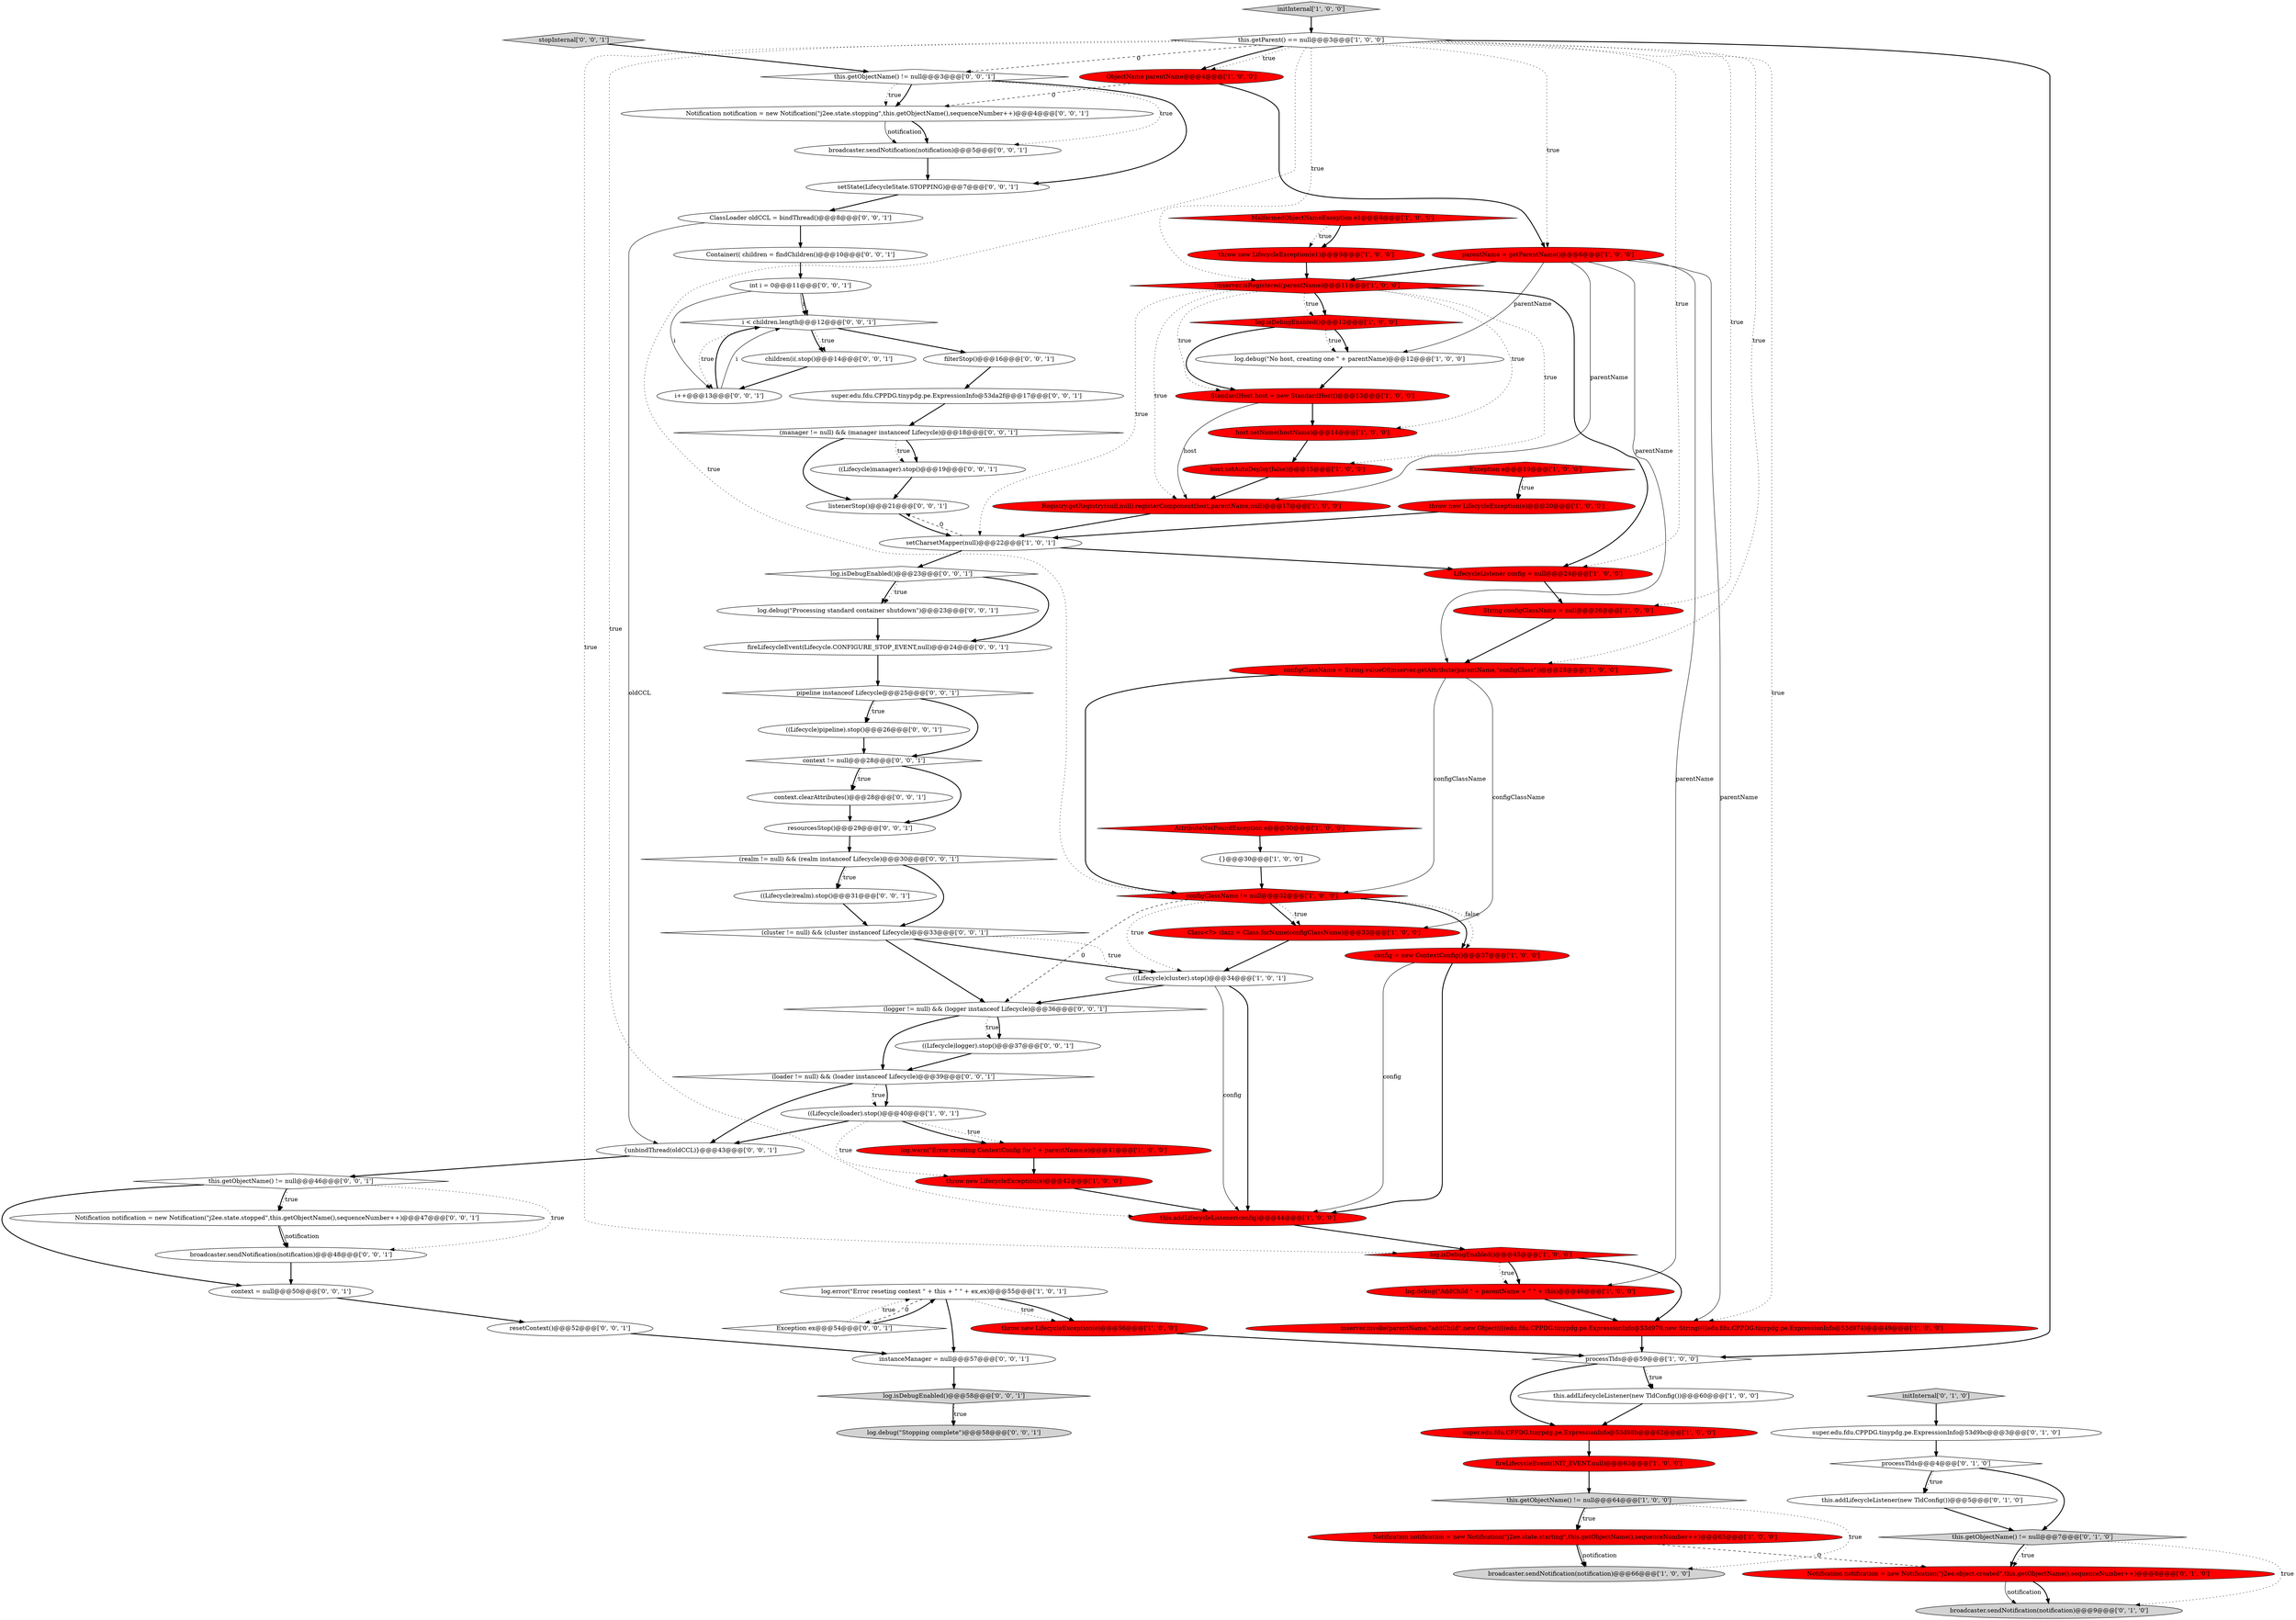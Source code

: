 digraph {
67 [style = filled, label = "(manager != null) && (manager instanceof Lifecycle)@@@18@@@['0', '0', '1']", fillcolor = white, shape = diamond image = "AAA0AAABBB3BBB"];
53 [style = filled, label = "(loader != null) && (loader instanceof Lifecycle)@@@39@@@['0', '0', '1']", fillcolor = white, shape = diamond image = "AAA0AAABBB3BBB"];
44 [style = filled, label = "this.getObjectName() != null@@@7@@@['0', '1', '0']", fillcolor = lightgray, shape = diamond image = "AAA0AAABBB2BBB"];
6 [style = filled, label = "log.isDebugEnabled()@@@12@@@['1', '0', '0']", fillcolor = red, shape = diamond image = "AAA1AAABBB1BBB"];
28 [style = filled, label = "MalformedObjectNameException e1@@@8@@@['1', '0', '0']", fillcolor = red, shape = diamond image = "AAA1AAABBB1BBB"];
54 [style = filled, label = "log.isDebugEnabled()@@@23@@@['0', '0', '1']", fillcolor = white, shape = diamond image = "AAA0AAABBB3BBB"];
61 [style = filled, label = "this.getObjectName() != null@@@3@@@['0', '0', '1']", fillcolor = white, shape = diamond image = "AAA0AAABBB3BBB"];
70 [style = filled, label = "pipeline instanceof Lifecycle@@@25@@@['0', '0', '1']", fillcolor = white, shape = diamond image = "AAA0AAABBB3BBB"];
72 [style = filled, label = "Notification notification = new Notification(\"j2ee.state.stopping\",this.getObjectName(),sequenceNumber++)@@@4@@@['0', '0', '1']", fillcolor = white, shape = ellipse image = "AAA0AAABBB3BBB"];
82 [style = filled, label = "context != null@@@28@@@['0', '0', '1']", fillcolor = white, shape = diamond image = "AAA0AAABBB3BBB"];
11 [style = filled, label = "broadcaster.sendNotification(notification)@@@66@@@['1', '0', '0']", fillcolor = lightgray, shape = ellipse image = "AAA0AAABBB1BBB"];
22 [style = filled, label = "StandardHost host = new StandardHost()@@@13@@@['1', '0', '0']", fillcolor = red, shape = ellipse image = "AAA1AAABBB1BBB"];
48 [style = filled, label = "int i = 0@@@11@@@['0', '0', '1']", fillcolor = white, shape = ellipse image = "AAA0AAABBB3BBB"];
69 [style = filled, label = "fireLifecycleEvent(Lifecycle.CONFIGURE_STOP_EVENT,null)@@@24@@@['0', '0', '1']", fillcolor = white, shape = ellipse image = "AAA0AAABBB3BBB"];
2 [style = filled, label = "ObjectName parentName@@@4@@@['1', '0', '0']", fillcolor = red, shape = ellipse image = "AAA1AAABBB1BBB"];
85 [style = filled, label = "Container(( children = findChildren()@@@10@@@['0', '0', '1']", fillcolor = white, shape = ellipse image = "AAA0AAABBB3BBB"];
10 [style = filled, label = "{}@@@30@@@['1', '0', '0']", fillcolor = white, shape = ellipse image = "AAA0AAABBB1BBB"];
23 [style = filled, label = "setCharsetMapper(null)@@@22@@@['1', '0', '1']", fillcolor = white, shape = ellipse image = "AAA0AAABBB1BBB"];
47 [style = filled, label = "super.edu.fdu.CPPDG.tinypdg.pe.ExpressionInfo@53d9bc@@@3@@@['0', '1', '0']", fillcolor = white, shape = ellipse image = "AAA0AAABBB2BBB"];
40 [style = filled, label = "this.getObjectName() != null@@@64@@@['1', '0', '0']", fillcolor = lightgray, shape = diamond image = "AAA0AAABBB1BBB"];
18 [style = filled, label = "configClassName != null@@@32@@@['1', '0', '0']", fillcolor = red, shape = diamond image = "AAA1AAABBB1BBB"];
74 [style = filled, label = "super.edu.fdu.CPPDG.tinypdg.pe.ExpressionInfo@53da2f@@@17@@@['0', '0', '1']", fillcolor = white, shape = ellipse image = "AAA0AAABBB3BBB"];
20 [style = filled, label = "log.debug(\"AddChild \" + parentName + \" \" + this)@@@46@@@['1', '0', '0']", fillcolor = red, shape = ellipse image = "AAA1AAABBB1BBB"];
58 [style = filled, label = "log.debug(\"Stopping complete\")@@@58@@@['0', '0', '1']", fillcolor = lightgray, shape = ellipse image = "AAA0AAABBB3BBB"];
83 [style = filled, label = "instanceManager = null@@@57@@@['0', '0', '1']", fillcolor = white, shape = ellipse image = "AAA0AAABBB3BBB"];
12 [style = filled, label = "log.error(\"Error reseting context \" + this + \" \" + ex,ex)@@@55@@@['1', '0', '1']", fillcolor = white, shape = ellipse image = "AAA0AAABBB1BBB"];
3 [style = filled, label = "LifecycleListener config = null@@@24@@@['1', '0', '0']", fillcolor = red, shape = ellipse image = "AAA1AAABBB1BBB"];
32 [style = filled, label = "throw new LifecycleException(e)@@@42@@@['1', '0', '0']", fillcolor = red, shape = ellipse image = "AAA1AAABBB1BBB"];
79 [style = filled, label = "filterStop()@@@16@@@['0', '0', '1']", fillcolor = white, shape = ellipse image = "AAA0AAABBB3BBB"];
5 [style = filled, label = "processTlds@@@59@@@['1', '0', '0']", fillcolor = white, shape = diamond image = "AAA0AAABBB1BBB"];
13 [style = filled, label = "log.warn(\"Error creating ContextConfig for \" + parentName,e)@@@41@@@['1', '0', '0']", fillcolor = red, shape = ellipse image = "AAA1AAABBB1BBB"];
46 [style = filled, label = "initInternal['0', '1', '0']", fillcolor = lightgray, shape = diamond image = "AAA0AAABBB2BBB"];
51 [style = filled, label = "children(i(.stop()@@@14@@@['0', '0', '1']", fillcolor = white, shape = ellipse image = "AAA0AAABBB3BBB"];
63 [style = filled, label = "setState(LifecycleState.STOPPING)@@@7@@@['0', '0', '1']", fillcolor = white, shape = ellipse image = "AAA0AAABBB3BBB"];
39 [style = filled, label = "String configClassName = null@@@26@@@['1', '0', '0']", fillcolor = red, shape = ellipse image = "AAA1AAABBB1BBB"];
37 [style = filled, label = "config = new ContextConfig()@@@37@@@['1', '0', '0']", fillcolor = red, shape = ellipse image = "AAA1AAABBB1BBB"];
66 [style = filled, label = "(realm != null) && (realm instanceof Lifecycle)@@@30@@@['0', '0', '1']", fillcolor = white, shape = diamond image = "AAA0AAABBB3BBB"];
35 [style = filled, label = "AttributeNotFoundException e@@@30@@@['1', '0', '0']", fillcolor = red, shape = diamond image = "AAA1AAABBB1BBB"];
76 [style = filled, label = "broadcaster.sendNotification(notification)@@@5@@@['0', '0', '1']", fillcolor = white, shape = ellipse image = "AAA0AAABBB3BBB"];
59 [style = filled, label = "i < children.length@@@12@@@['0', '0', '1']", fillcolor = white, shape = diamond image = "AAA0AAABBB3BBB"];
52 [style = filled, label = "Exception ex@@@54@@@['0', '0', '1']", fillcolor = white, shape = diamond image = "AAA0AAABBB3BBB"];
55 [style = filled, label = "stopInternal['0', '0', '1']", fillcolor = lightgray, shape = diamond image = "AAA0AAABBB3BBB"];
68 [style = filled, label = "listenerStop()@@@21@@@['0', '0', '1']", fillcolor = white, shape = ellipse image = "AAA0AAABBB3BBB"];
0 [style = filled, label = "log.debug(\"No host, creating one \" + parentName)@@@12@@@['1', '0', '0']", fillcolor = white, shape = ellipse image = "AAA0AAABBB1BBB"];
41 [style = filled, label = "this.addLifecycleListener(new TldConfig())@@@5@@@['0', '1', '0']", fillcolor = white, shape = ellipse image = "AAA0AAABBB2BBB"];
15 [style = filled, label = "this.addLifecycleListener(new TldConfig())@@@60@@@['1', '0', '0']", fillcolor = white, shape = ellipse image = "AAA0AAABBB1BBB"];
9 [style = filled, label = "parentName = getParentName()@@@6@@@['1', '0', '0']", fillcolor = red, shape = ellipse image = "AAA1AAABBB1BBB"];
87 [style = filled, label = "{unbindThread(oldCCL)}@@@43@@@['0', '0', '1']", fillcolor = white, shape = ellipse image = "AAA0AAABBB3BBB"];
14 [style = filled, label = "!mserver.isRegistered(parentName)@@@11@@@['1', '0', '0']", fillcolor = red, shape = diamond image = "AAA1AAABBB1BBB"];
56 [style = filled, label = "((Lifecycle)logger).stop()@@@37@@@['0', '0', '1']", fillcolor = white, shape = ellipse image = "AAA0AAABBB3BBB"];
78 [style = filled, label = "(cluster != null) && (cluster instanceof Lifecycle)@@@33@@@['0', '0', '1']", fillcolor = white, shape = diamond image = "AAA0AAABBB3BBB"];
65 [style = filled, label = "context.clearAttributes()@@@28@@@['0', '0', '1']", fillcolor = white, shape = ellipse image = "AAA0AAABBB3BBB"];
7 [style = filled, label = "Registry.getRegistry(null,null).registerComponent(host,parentName,null)@@@17@@@['1', '0', '0']", fillcolor = red, shape = ellipse image = "AAA1AAABBB1BBB"];
26 [style = filled, label = "Exception e@@@19@@@['1', '0', '0']", fillcolor = red, shape = diamond image = "AAA1AAABBB1BBB"];
36 [style = filled, label = "this.getParent() == null@@@3@@@['1', '0', '0']", fillcolor = white, shape = diamond image = "AAA0AAABBB1BBB"];
71 [style = filled, label = "((Lifecycle)realm).stop()@@@31@@@['0', '0', '1']", fillcolor = white, shape = ellipse image = "AAA0AAABBB3BBB"];
27 [style = filled, label = "host.setAutoDeploy(false)@@@15@@@['1', '0', '0']", fillcolor = red, shape = ellipse image = "AAA1AAABBB1BBB"];
57 [style = filled, label = "ClassLoader oldCCL = bindThread()@@@8@@@['0', '0', '1']", fillcolor = white, shape = ellipse image = "AAA0AAABBB3BBB"];
43 [style = filled, label = "processTlds@@@4@@@['0', '1', '0']", fillcolor = white, shape = diamond image = "AAA0AAABBB2BBB"];
30 [style = filled, label = "host.setName(hostName)@@@14@@@['1', '0', '0']", fillcolor = red, shape = ellipse image = "AAA1AAABBB1BBB"];
80 [style = filled, label = "this.getObjectName() != null@@@46@@@['0', '0', '1']", fillcolor = white, shape = diamond image = "AAA0AAABBB3BBB"];
38 [style = filled, label = "this.addLifecycleListener(config)@@@44@@@['1', '0', '0']", fillcolor = red, shape = ellipse image = "AAA1AAABBB1BBB"];
1 [style = filled, label = "fireLifecycleEvent(INIT_EVENT,null)@@@63@@@['1', '0', '0']", fillcolor = red, shape = ellipse image = "AAA1AAABBB1BBB"];
49 [style = filled, label = "broadcaster.sendNotification(notification)@@@48@@@['0', '0', '1']", fillcolor = white, shape = ellipse image = "AAA0AAABBB3BBB"];
29 [style = filled, label = "throw new LifecycleException(e)@@@56@@@['1', '0', '0']", fillcolor = red, shape = ellipse image = "AAA1AAABBB1BBB"];
16 [style = filled, label = "throw new LifecycleException(e1)@@@9@@@['1', '0', '0']", fillcolor = red, shape = ellipse image = "AAA1AAABBB1BBB"];
75 [style = filled, label = "log.isDebugEnabled()@@@58@@@['0', '0', '1']", fillcolor = lightgray, shape = diamond image = "AAA0AAABBB3BBB"];
17 [style = filled, label = "Notification notification = new Notification(\"j2ee.state.starting\",this.getObjectName(),sequenceNumber++)@@@65@@@['1', '0', '0']", fillcolor = red, shape = ellipse image = "AAA1AAABBB1BBB"];
42 [style = filled, label = "Notification notification = new Notification(\"j2ee.object.created\",this.getObjectName(),sequenceNumber++)@@@8@@@['0', '1', '0']", fillcolor = red, shape = ellipse image = "AAA1AAABBB2BBB"];
60 [style = filled, label = "Notification notification = new Notification(\"j2ee.state.stopped\",this.getObjectName(),sequenceNumber++)@@@47@@@['0', '0', '1']", fillcolor = white, shape = ellipse image = "AAA0AAABBB3BBB"];
31 [style = filled, label = "configClassName = String.valueOf(mserver.getAttribute(parentName,\"configClass\"))@@@28@@@['1', '0', '0']", fillcolor = red, shape = ellipse image = "AAA1AAABBB1BBB"];
24 [style = filled, label = "throw new LifecycleException(e)@@@20@@@['1', '0', '0']", fillcolor = red, shape = ellipse image = "AAA1AAABBB1BBB"];
8 [style = filled, label = "mserver.invoke(parentName,\"addChild\",new Object((((edu.fdu.CPPDG.tinypdg.pe.ExpressionInfo@53d970,new String((((edu.fdu.CPPDG.tinypdg.pe.ExpressionInfo@53d974)@@@49@@@['1', '0', '0']", fillcolor = red, shape = ellipse image = "AAA1AAABBB1BBB"];
73 [style = filled, label = "i++@@@13@@@['0', '0', '1']", fillcolor = white, shape = ellipse image = "AAA0AAABBB3BBB"];
81 [style = filled, label = "log.debug(\"Processing standard container shutdown\")@@@23@@@['0', '0', '1']", fillcolor = white, shape = ellipse image = "AAA0AAABBB3BBB"];
21 [style = filled, label = "log.isDebugEnabled()@@@45@@@['1', '0', '0']", fillcolor = red, shape = diamond image = "AAA1AAABBB1BBB"];
45 [style = filled, label = "broadcaster.sendNotification(notification)@@@9@@@['0', '1', '0']", fillcolor = lightgray, shape = ellipse image = "AAA0AAABBB2BBB"];
77 [style = filled, label = "(logger != null) && (logger instanceof Lifecycle)@@@36@@@['0', '0', '1']", fillcolor = white, shape = diamond image = "AAA0AAABBB3BBB"];
25 [style = filled, label = "initInternal['1', '0', '0']", fillcolor = lightgray, shape = diamond image = "AAA0AAABBB1BBB"];
84 [style = filled, label = "((Lifecycle)pipeline).stop()@@@26@@@['0', '0', '1']", fillcolor = white, shape = ellipse image = "AAA0AAABBB3BBB"];
19 [style = filled, label = "Class<?> clazz = Class.forName(configClassName)@@@33@@@['1', '0', '0']", fillcolor = red, shape = ellipse image = "AAA1AAABBB1BBB"];
34 [style = filled, label = "((Lifecycle)loader).stop()@@@40@@@['1', '0', '1']", fillcolor = white, shape = ellipse image = "AAA0AAABBB1BBB"];
33 [style = filled, label = "super.edu.fdu.CPPDG.tinypdg.pe.ExpressionInfo@53d98b@@@62@@@['1', '0', '0']", fillcolor = red, shape = ellipse image = "AAA1AAABBB1BBB"];
62 [style = filled, label = "resourcesStop()@@@29@@@['0', '0', '1']", fillcolor = white, shape = ellipse image = "AAA0AAABBB3BBB"];
4 [style = filled, label = "((Lifecycle)cluster).stop()@@@34@@@['1', '0', '1']", fillcolor = white, shape = ellipse image = "AAA0AAABBB1BBB"];
86 [style = filled, label = "((Lifecycle)manager).stop()@@@19@@@['0', '0', '1']", fillcolor = white, shape = ellipse image = "AAA0AAABBB3BBB"];
50 [style = filled, label = "context = null@@@50@@@['0', '0', '1']", fillcolor = white, shape = ellipse image = "AAA0AAABBB3BBB"];
64 [style = filled, label = "resetContext()@@@52@@@['0', '0', '1']", fillcolor = white, shape = ellipse image = "AAA0AAABBB3BBB"];
67->86 [style = bold, label=""];
36->8 [style = dotted, label="true"];
14->3 [style = bold, label=""];
29->5 [style = bold, label=""];
22->7 [style = solid, label="host"];
61->76 [style = dotted, label="true"];
6->22 [style = bold, label=""];
42->45 [style = bold, label=""];
83->75 [style = bold, label=""];
65->62 [style = bold, label=""];
21->8 [style = bold, label=""];
28->16 [style = dotted, label="true"];
59->51 [style = bold, label=""];
34->87 [style = bold, label=""];
5->15 [style = bold, label=""];
14->22 [style = dotted, label="true"];
36->21 [style = dotted, label="true"];
23->68 [style = dashed, label="0"];
36->38 [style = dotted, label="true"];
22->30 [style = bold, label=""];
78->4 [style = bold, label=""];
82->65 [style = bold, label=""];
74->67 [style = bold, label=""];
48->59 [style = solid, label="i"];
42->45 [style = solid, label="notification"];
80->50 [style = bold, label=""];
36->39 [style = dotted, label="true"];
53->34 [style = bold, label=""];
39->31 [style = bold, label=""];
37->38 [style = bold, label=""];
36->2 [style = bold, label=""];
80->60 [style = bold, label=""];
26->24 [style = dotted, label="true"];
27->7 [style = bold, label=""];
14->7 [style = dotted, label="true"];
67->68 [style = bold, label=""];
9->14 [style = bold, label=""];
16->14 [style = bold, label=""];
3->39 [style = bold, label=""];
35->10 [style = bold, label=""];
6->0 [style = dotted, label="true"];
81->69 [style = bold, label=""];
43->44 [style = bold, label=""];
56->53 [style = bold, label=""];
53->34 [style = dotted, label="true"];
31->18 [style = solid, label="configClassName"];
36->14 [style = dotted, label="true"];
17->11 [style = solid, label="notification"];
34->13 [style = dotted, label="true"];
4->38 [style = bold, label=""];
21->20 [style = dotted, label="true"];
13->32 [style = bold, label=""];
70->82 [style = bold, label=""];
9->8 [style = solid, label="parentName"];
5->33 [style = bold, label=""];
66->78 [style = bold, label=""];
25->36 [style = bold, label=""];
30->27 [style = bold, label=""];
18->19 [style = bold, label=""];
36->2 [style = dotted, label="true"];
54->81 [style = bold, label=""];
23->3 [style = bold, label=""];
47->43 [style = bold, label=""];
2->9 [style = bold, label=""];
14->27 [style = dotted, label="true"];
26->24 [style = bold, label=""];
70->84 [style = bold, label=""];
36->31 [style = dotted, label="true"];
77->56 [style = dotted, label="true"];
59->51 [style = dotted, label="true"];
73->59 [style = bold, label=""];
20->8 [style = bold, label=""];
52->12 [style = bold, label=""];
12->29 [style = bold, label=""];
18->77 [style = dashed, label="0"];
44->42 [style = dotted, label="true"];
36->3 [style = dotted, label="true"];
82->62 [style = bold, label=""];
52->12 [style = dotted, label="true"];
7->23 [style = bold, label=""];
9->20 [style = solid, label="parentName"];
53->87 [style = bold, label=""];
40->17 [style = bold, label=""];
66->71 [style = bold, label=""];
51->73 [style = bold, label=""];
61->63 [style = bold, label=""];
14->6 [style = bold, label=""];
71->78 [style = bold, label=""];
61->72 [style = bold, label=""];
40->17 [style = dotted, label="true"];
44->45 [style = dotted, label="true"];
15->33 [style = bold, label=""];
86->68 [style = bold, label=""];
18->37 [style = bold, label=""];
31->19 [style = solid, label="configClassName"];
10->18 [style = bold, label=""];
23->54 [style = bold, label=""];
44->42 [style = bold, label=""];
82->65 [style = dotted, label="true"];
57->87 [style = solid, label="oldCCL"];
9->31 [style = solid, label="parentName"];
18->19 [style = dotted, label="true"];
63->57 [style = bold, label=""];
80->49 [style = dotted, label="true"];
14->23 [style = dotted, label="true"];
37->38 [style = solid, label="config"];
62->66 [style = bold, label=""];
61->72 [style = dotted, label="true"];
17->42 [style = dashed, label="0"];
5->15 [style = dotted, label="true"];
48->73 [style = solid, label="i"];
67->86 [style = dotted, label="true"];
49->50 [style = bold, label=""];
77->53 [style = bold, label=""];
55->61 [style = bold, label=""];
60->49 [style = bold, label=""];
14->30 [style = dotted, label="true"];
60->49 [style = solid, label="notification"];
4->77 [style = bold, label=""];
50->64 [style = bold, label=""];
70->84 [style = dotted, label="true"];
43->41 [style = bold, label=""];
36->5 [style = bold, label=""];
85->48 [style = bold, label=""];
36->18 [style = dotted, label="true"];
12->52 [style = dashed, label="0"];
2->72 [style = dashed, label="0"];
24->23 [style = bold, label=""];
14->6 [style = dotted, label="true"];
57->85 [style = bold, label=""];
34->32 [style = dotted, label="true"];
48->59 [style = bold, label=""];
59->79 [style = bold, label=""];
12->83 [style = bold, label=""];
72->76 [style = solid, label="notification"];
12->29 [style = dotted, label="true"];
1->40 [style = bold, label=""];
34->13 [style = bold, label=""];
54->69 [style = bold, label=""];
31->18 [style = bold, label=""];
84->82 [style = bold, label=""];
6->0 [style = bold, label=""];
54->81 [style = dotted, label="true"];
33->1 [style = bold, label=""];
46->47 [style = bold, label=""];
28->16 [style = bold, label=""];
72->76 [style = bold, label=""];
75->58 [style = bold, label=""];
78->77 [style = bold, label=""];
66->71 [style = dotted, label="true"];
32->38 [style = bold, label=""];
21->20 [style = bold, label=""];
8->5 [style = bold, label=""];
40->11 [style = dotted, label="true"];
9->7 [style = solid, label="parentName"];
0->22 [style = bold, label=""];
36->61 [style = dashed, label="0"];
79->74 [style = bold, label=""];
87->80 [style = bold, label=""];
43->41 [style = dotted, label="true"];
75->58 [style = dotted, label="true"];
38->21 [style = bold, label=""];
9->0 [style = solid, label="parentName"];
64->83 [style = bold, label=""];
18->4 [style = dotted, label="true"];
19->4 [style = bold, label=""];
59->73 [style = dotted, label="true"];
78->4 [style = dotted, label="true"];
69->70 [style = bold, label=""];
4->38 [style = solid, label="config"];
76->63 [style = bold, label=""];
41->44 [style = bold, label=""];
36->9 [style = dotted, label="true"];
18->37 [style = dotted, label="false"];
80->60 [style = dotted, label="true"];
68->23 [style = bold, label=""];
77->56 [style = bold, label=""];
17->11 [style = bold, label=""];
73->59 [style = solid, label="i"];
}
